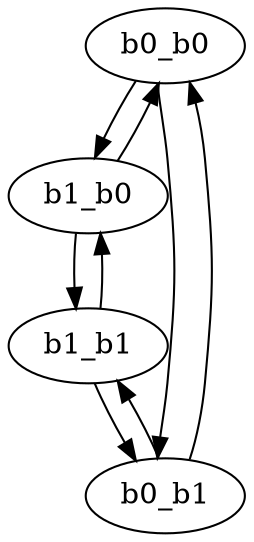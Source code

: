 digraph buffer2_parallel {
    b0_b0 -> b1_b0 -> b1_b1 [channel = in, send = f]
    b0_b0 -> b0_b1 -> b1_b1 [channel = in, send = f]
    b1_b1 -> b1_b0 -> b0_b0 [channel = out, send = t]
    b1_b1 -> b0_b1 -> b0_b0 [channel = out, send = t]
    b0_b0 [class = zero]
    b1_b0 [class = one]
    b0_b1 [class = one]
    b1_b1 [class = two]
}